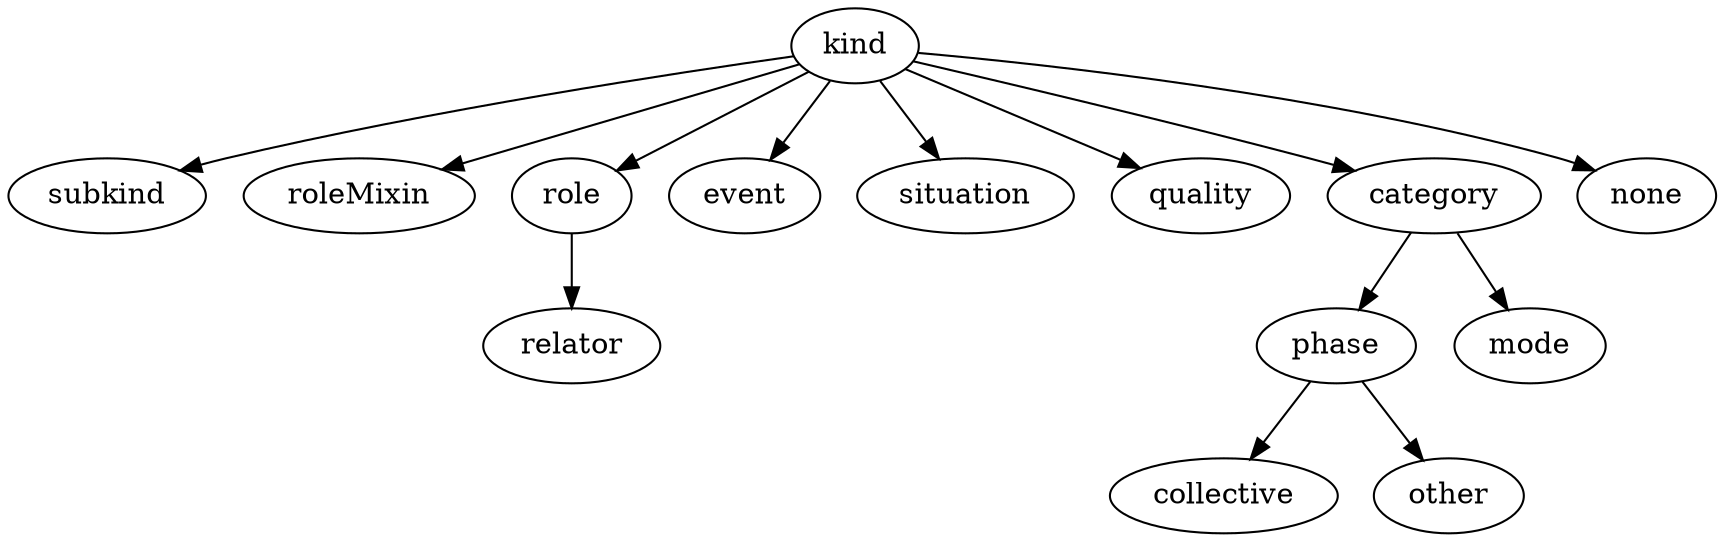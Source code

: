 strict digraph  {
kind;
subkind;
roleMixin;
role;
event;
situation;
quality;
category;
none;
phase;
mode;
collective;
other;
relator;
kind -> subkind;
kind -> roleMixin;
kind -> role;
kind -> event;
kind -> situation;
kind -> quality;
kind -> category;
kind -> none;
role -> relator;
category -> phase;
category -> mode;
phase -> collective;
phase -> other;
}

